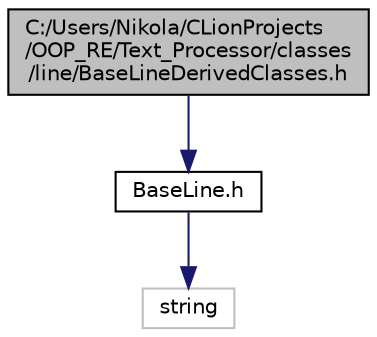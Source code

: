 digraph "C:/Users/Nikola/CLionProjects/OOP_RE/Text_Processor/classes/line/BaseLineDerivedClasses.h"
{
 // LATEX_PDF_SIZE
  edge [fontname="Helvetica",fontsize="10",labelfontname="Helvetica",labelfontsize="10"];
  node [fontname="Helvetica",fontsize="10",shape=record];
  Node1 [label="C:/Users/Nikola/CLionProjects\l/OOP_RE/Text_Processor/classes\l/line/BaseLineDerivedClasses.h",height=0.2,width=0.4,color="black", fillcolor="grey75", style="filled", fontcolor="black",tooltip=" "];
  Node1 -> Node2 [color="midnightblue",fontsize="10",style="solid"];
  Node2 [label="BaseLine.h",height=0.2,width=0.4,color="black", fillcolor="white", style="filled",URL="$_base_line_8h.html",tooltip=" "];
  Node2 -> Node3 [color="midnightblue",fontsize="10",style="solid"];
  Node3 [label="string",height=0.2,width=0.4,color="grey75", fillcolor="white", style="filled",tooltip=" "];
}
